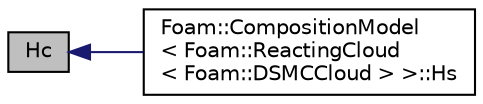 digraph "Hc"
{
  bgcolor="transparent";
  edge [fontname="Helvetica",fontsize="10",labelfontname="Helvetica",labelfontsize="10"];
  node [fontname="Helvetica",fontsize="10",shape=record];
  rankdir="LR";
  Node113 [label="Hc",height=0.2,width=0.4,color="black", fillcolor="grey75", style="filled", fontcolor="black"];
  Node113 -> Node114 [dir="back",color="midnightblue",fontsize="10",style="solid",fontname="Helvetica"];
  Node114 [label="Foam::CompositionModel\l\< Foam::ReactingCloud\l\< Foam::DSMCCloud \> \>::Hs",height=0.2,width=0.4,color="black",URL="$a24933.html#abfcdbe074fed774502a051ee464c1066",tooltip="Return sensible enthalpy for the phase phaseI. "];
}
